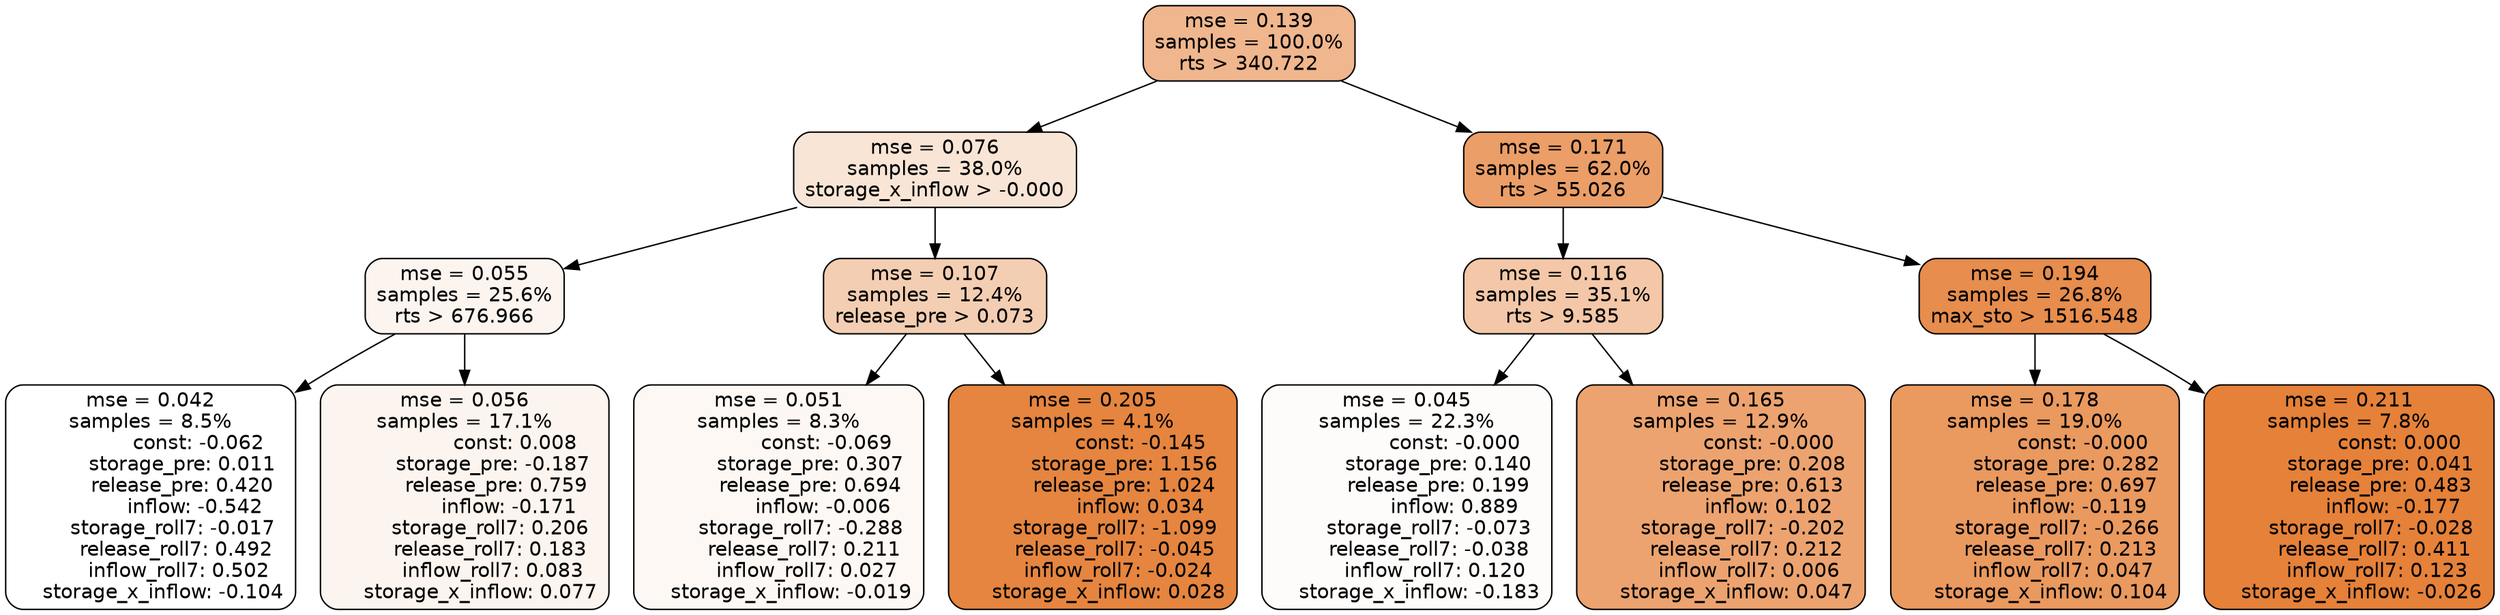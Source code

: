 digraph tree {
node [shape=rectangle, style="filled, rounded", color="black", fontname=helvetica] ;
edge [fontname=helvetica] ;
	"0" [label="mse = 0.139
samples = 100.0%
rts > 340.722", fillcolor="#f0b68d"]
	"8" [label="mse = 0.076
samples = 38.0%
storage_x_inflow > -0.000", fillcolor="#f9e5d6"]
	"1" [label="mse = 0.171
samples = 62.0%
rts > 55.026", fillcolor="#eb9e67"]
	"9" [label="mse = 0.055
samples = 25.6%
rts > 676.966", fillcolor="#fcf4ef"]
	"12" [label="mse = 0.107
samples = 12.4%
release_pre > 0.073", fillcolor="#f4ceb2"]
	"2" [label="mse = 0.116
samples = 35.1%
rts > 9.585", fillcolor="#f3c7a7"]
	"5" [label="mse = 0.194
samples = 26.8%
max_sto > 1516.548", fillcolor="#e78d4d"]
	"10" [label="mse = 0.042
samples = 8.5%
               const: -0.062
          storage_pre: 0.011
          release_pre: 0.420
              inflow: -0.542
       storage_roll7: -0.017
        release_roll7: 0.492
         inflow_roll7: 0.502
    storage_x_inflow: -0.104", fillcolor="#ffffff"]
	"11" [label="mse = 0.056
samples = 17.1%
                const: 0.008
         storage_pre: -0.187
          release_pre: 0.759
              inflow: -0.171
        storage_roll7: 0.206
        release_roll7: 0.183
         inflow_roll7: 0.083
     storage_x_inflow: 0.077", fillcolor="#fcf4ee"]
	"13" [label="mse = 0.051
samples = 8.3%
               const: -0.069
          storage_pre: 0.307
          release_pre: 0.694
              inflow: -0.006
       storage_roll7: -0.288
        release_roll7: 0.211
         inflow_roll7: 0.027
    storage_x_inflow: -0.019", fillcolor="#fdf8f4"]
	"14" [label="mse = 0.205
samples = 4.1%
               const: -0.145
          storage_pre: 1.156
          release_pre: 1.024
               inflow: 0.034
       storage_roll7: -1.099
       release_roll7: -0.045
        inflow_roll7: -0.024
     storage_x_inflow: 0.028", fillcolor="#e5853f"]
	"3" [label="mse = 0.045
samples = 22.3%
               const: -0.000
          storage_pre: 0.140
          release_pre: 0.199
               inflow: 0.889
       storage_roll7: -0.073
       release_roll7: -0.038
         inflow_roll7: 0.120
    storage_x_inflow: -0.183", fillcolor="#fefcfb"]
	"4" [label="mse = 0.165
samples = 12.9%
               const: -0.000
          storage_pre: 0.208
          release_pre: 0.613
               inflow: 0.102
       storage_roll7: -0.202
        release_roll7: 0.212
         inflow_roll7: 0.006
     storage_x_inflow: 0.047", fillcolor="#eca36f"]
	"6" [label="mse = 0.178
samples = 19.0%
               const: -0.000
          storage_pre: 0.282
          release_pre: 0.697
              inflow: -0.119
       storage_roll7: -0.266
        release_roll7: 0.213
         inflow_roll7: 0.047
     storage_x_inflow: 0.104", fillcolor="#ea995f"]
	"7" [label="mse = 0.211
samples = 7.8%
                const: 0.000
          storage_pre: 0.041
          release_pre: 0.483
              inflow: -0.177
       storage_roll7: -0.028
        release_roll7: 0.411
         inflow_roll7: 0.123
    storage_x_inflow: -0.026", fillcolor="#e58139"]

	"0" -> "1"
	"0" -> "8"
	"8" -> "9"
	"8" -> "12"
	"1" -> "2"
	"1" -> "5"
	"9" -> "10"
	"9" -> "11"
	"12" -> "13"
	"12" -> "14"
	"2" -> "3"
	"2" -> "4"
	"5" -> "6"
	"5" -> "7"
}